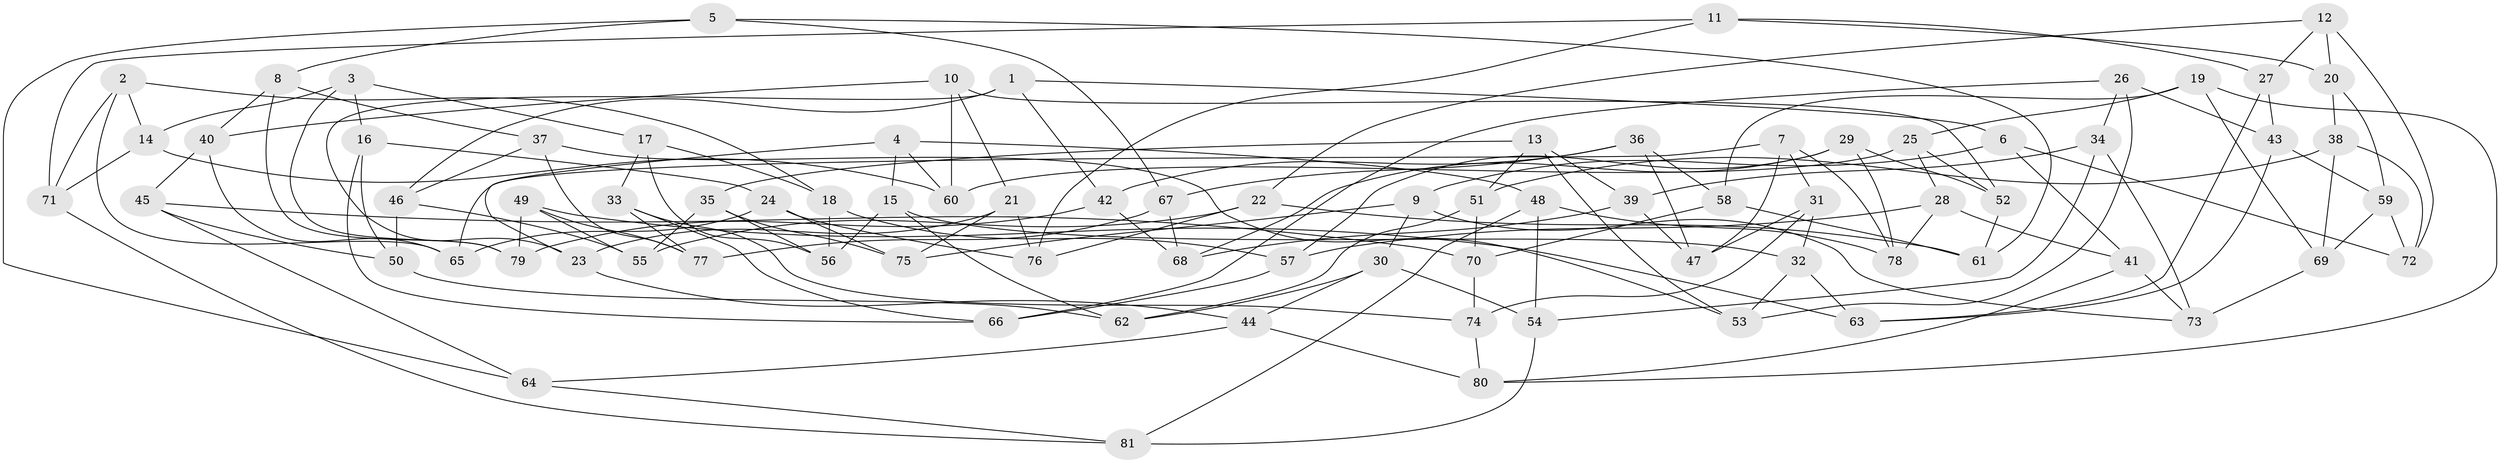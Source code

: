 // coarse degree distribution, {4: 0.39215686274509803, 5: 0.13725490196078433, 6: 0.45098039215686275, 3: 0.0196078431372549}
// Generated by graph-tools (version 1.1) at 2025/24/03/03/25 07:24:27]
// undirected, 81 vertices, 162 edges
graph export_dot {
graph [start="1"]
  node [color=gray90,style=filled];
  1;
  2;
  3;
  4;
  5;
  6;
  7;
  8;
  9;
  10;
  11;
  12;
  13;
  14;
  15;
  16;
  17;
  18;
  19;
  20;
  21;
  22;
  23;
  24;
  25;
  26;
  27;
  28;
  29;
  30;
  31;
  32;
  33;
  34;
  35;
  36;
  37;
  38;
  39;
  40;
  41;
  42;
  43;
  44;
  45;
  46;
  47;
  48;
  49;
  50;
  51;
  52;
  53;
  54;
  55;
  56;
  57;
  58;
  59;
  60;
  61;
  62;
  63;
  64;
  65;
  66;
  67;
  68;
  69;
  70;
  71;
  72;
  73;
  74;
  75;
  76;
  77;
  78;
  79;
  80;
  81;
  1 -- 46;
  1 -- 42;
  1 -- 23;
  1 -- 6;
  2 -- 65;
  2 -- 71;
  2 -- 18;
  2 -- 14;
  3 -- 17;
  3 -- 14;
  3 -- 16;
  3 -- 79;
  4 -- 23;
  4 -- 15;
  4 -- 60;
  4 -- 48;
  5 -- 61;
  5 -- 67;
  5 -- 64;
  5 -- 8;
  6 -- 41;
  6 -- 9;
  6 -- 72;
  7 -- 47;
  7 -- 78;
  7 -- 31;
  7 -- 65;
  8 -- 40;
  8 -- 37;
  8 -- 79;
  9 -- 75;
  9 -- 73;
  9 -- 30;
  10 -- 52;
  10 -- 60;
  10 -- 40;
  10 -- 21;
  11 -- 20;
  11 -- 76;
  11 -- 27;
  11 -- 71;
  12 -- 20;
  12 -- 72;
  12 -- 22;
  12 -- 27;
  13 -- 39;
  13 -- 53;
  13 -- 51;
  13 -- 35;
  14 -- 71;
  14 -- 60;
  15 -- 56;
  15 -- 62;
  15 -- 32;
  16 -- 24;
  16 -- 50;
  16 -- 66;
  17 -- 33;
  17 -- 18;
  17 -- 56;
  18 -- 57;
  18 -- 56;
  19 -- 58;
  19 -- 69;
  19 -- 80;
  19 -- 25;
  20 -- 59;
  20 -- 38;
  21 -- 76;
  21 -- 75;
  21 -- 23;
  22 -- 76;
  22 -- 61;
  22 -- 55;
  23 -- 44;
  24 -- 75;
  24 -- 76;
  24 -- 65;
  25 -- 60;
  25 -- 28;
  25 -- 52;
  26 -- 66;
  26 -- 43;
  26 -- 53;
  26 -- 34;
  27 -- 63;
  27 -- 43;
  28 -- 57;
  28 -- 78;
  28 -- 41;
  29 -- 52;
  29 -- 57;
  29 -- 68;
  29 -- 78;
  30 -- 54;
  30 -- 62;
  30 -- 44;
  31 -- 47;
  31 -- 32;
  31 -- 74;
  32 -- 53;
  32 -- 63;
  33 -- 77;
  33 -- 66;
  33 -- 74;
  34 -- 54;
  34 -- 73;
  34 -- 39;
  35 -- 56;
  35 -- 55;
  35 -- 75;
  36 -- 42;
  36 -- 58;
  36 -- 67;
  36 -- 47;
  37 -- 46;
  37 -- 53;
  37 -- 77;
  38 -- 72;
  38 -- 69;
  38 -- 51;
  39 -- 68;
  39 -- 47;
  40 -- 65;
  40 -- 45;
  41 -- 73;
  41 -- 80;
  42 -- 68;
  42 -- 79;
  43 -- 59;
  43 -- 63;
  44 -- 80;
  44 -- 64;
  45 -- 64;
  45 -- 70;
  45 -- 50;
  46 -- 55;
  46 -- 50;
  48 -- 78;
  48 -- 54;
  48 -- 81;
  49 -- 79;
  49 -- 55;
  49 -- 77;
  49 -- 63;
  50 -- 62;
  51 -- 62;
  51 -- 70;
  52 -- 61;
  54 -- 81;
  57 -- 66;
  58 -- 70;
  58 -- 61;
  59 -- 69;
  59 -- 72;
  64 -- 81;
  67 -- 77;
  67 -- 68;
  69 -- 73;
  70 -- 74;
  71 -- 81;
  74 -- 80;
}
